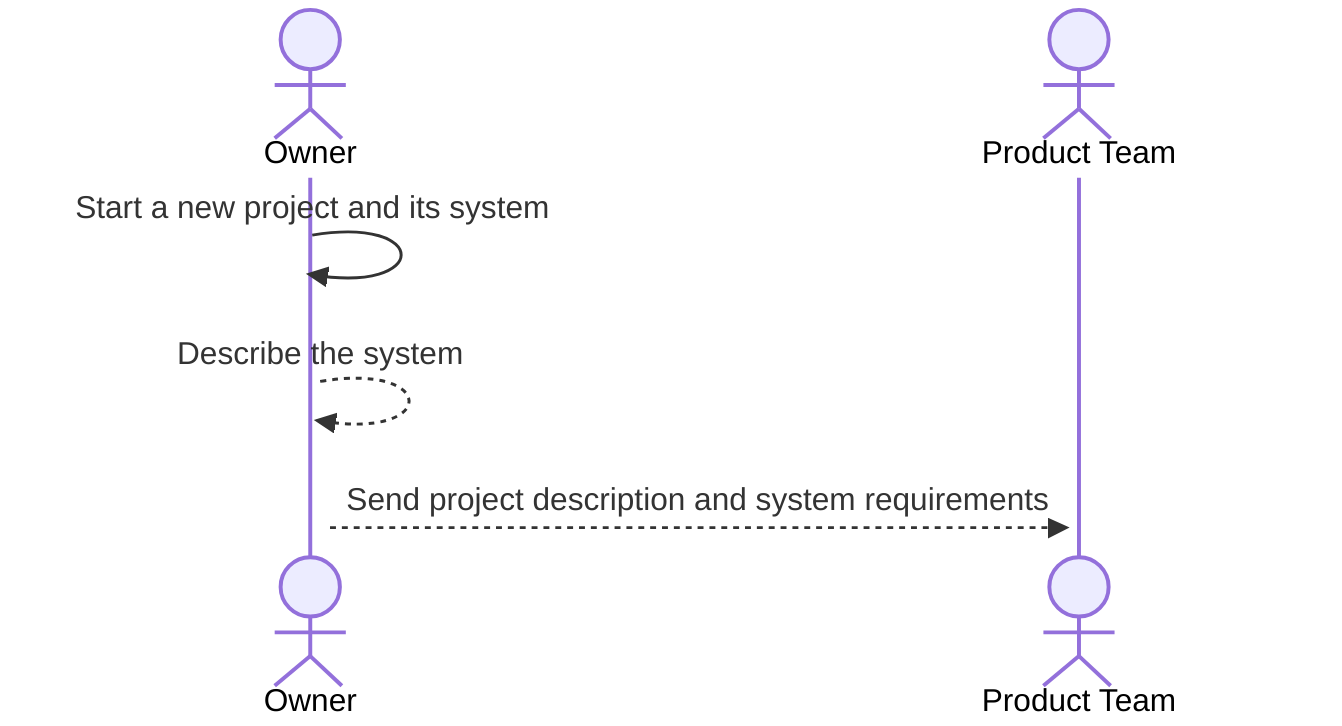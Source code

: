 sequenceDiagram
    actor Owner
    actor Product Team
    %% Prepare
    Owner->>+Owner: Start a new project and its system
    Owner-->>+Owner: Describe the system
    Owner-->>+Product Team: Send project description and system requirements